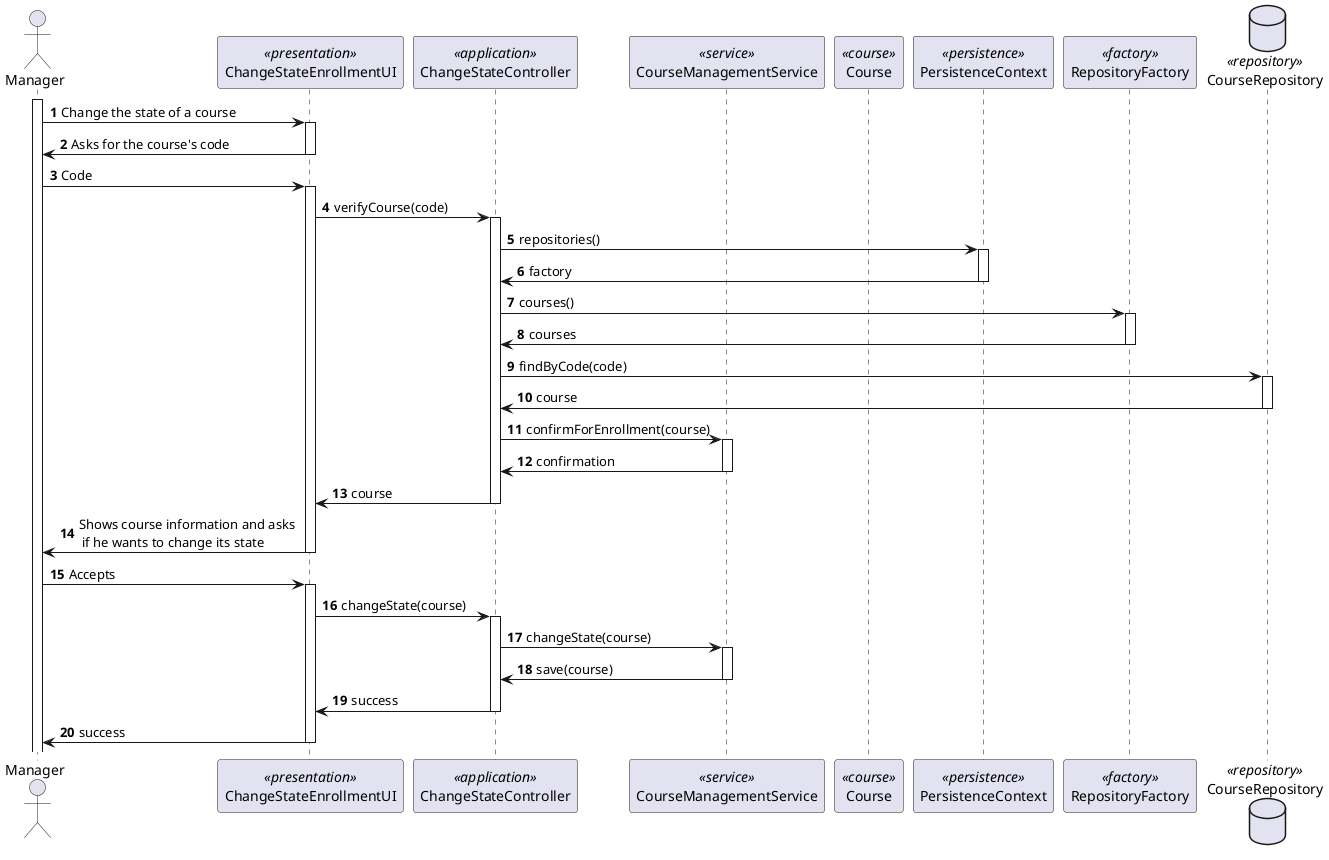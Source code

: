 @startuml
actor Manager

autonumber

participant ChangeStateEnrollmentUI <<presentation>>
participant ChangeStateController<<application>>
participant CourseManagementService<<service>>
participant Course<<course>>
participant PersistenceContext<<persistence>>
participant RepositoryFactory<<factory>>
database CourseRepository <<repository>>

activate Manager

Manager -> ChangeStateEnrollmentUI : Change the state of a course

activate ChangeStateEnrollmentUI

ChangeStateEnrollmentUI -> Manager : Asks for the course's code

deactivate ChangeStateEnrollmentUI

Manager -> ChangeStateEnrollmentUI : Code

activate ChangeStateEnrollmentUI

ChangeStateEnrollmentUI -> ChangeStateController : verifyCourse(code)

activate ChangeStateController

ChangeStateController -> PersistenceContext : repositories()

activate PersistenceContext

PersistenceContext -> ChangeStateController : factory

deactivate PersistenceContext

ChangeStateController -> RepositoryFactory : courses()

activate RepositoryFactory

RepositoryFactory -> ChangeStateController : courses

deactivate RepositoryFactory

ChangeStateController -> CourseRepository : findByCode(code)

activate CourseRepository

CourseRepository ->ChangeStateController : course

deactivate CourseRepository

ChangeStateController -> CourseManagementService : confirmForEnrollment(course)

activate CourseManagementService

CourseManagementService -> ChangeStateController : confirmation

deactivate CourseManagementService

ChangeStateController -> ChangeStateEnrollmentUI : course

deactivate ChangeStateController

ChangeStateEnrollmentUI -> Manager : Shows course information and asks \n if he wants to change its state

deactivate ChangeStateEnrollmentUI

Manager -> ChangeStateEnrollmentUI : Accepts

activate ChangeStateEnrollmentUI

ChangeStateEnrollmentUI -> ChangeStateController : changeState(course)

activate ChangeStateController

ChangeStateController -> CourseManagementService : changeState(course)

activate CourseManagementService

CourseManagementService -> ChangeStateController : save(course)

deactivate CourseManagementService

ChangeStateController -> ChangeStateEnrollmentUI : success

deactivate ChangeStateController

ChangeStateEnrollmentUI -> Manager : success

deactivate ChangeStateEnrollmentUI

@enduml